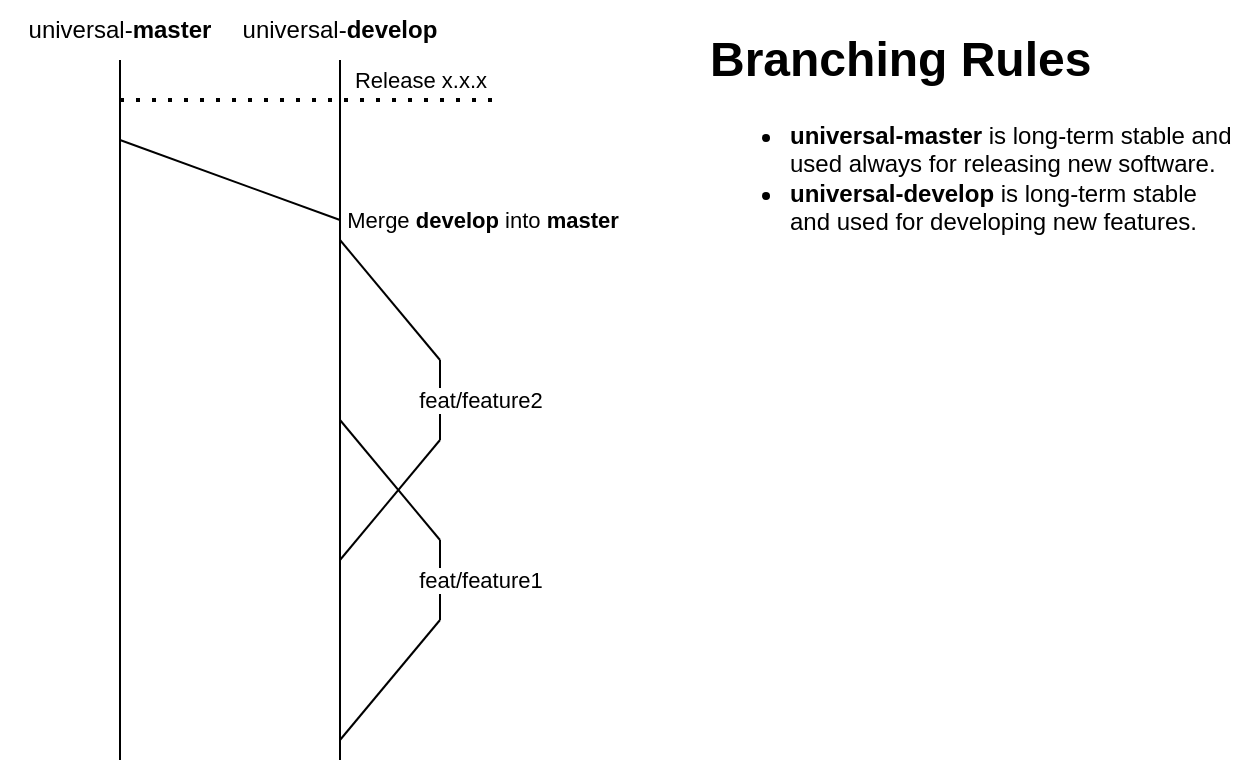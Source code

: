 <mxfile version="17.2.4" type="github">
  <diagram id="1vc_cR2REffOlXkusepg" name="Page-1">
    <mxGraphModel dx="1141" dy="547" grid="1" gridSize="10" guides="1" tooltips="1" connect="1" arrows="1" fold="1" page="1" pageScale="1" pageWidth="850" pageHeight="1100" math="0" shadow="0">
      <root>
        <mxCell id="0" />
        <mxCell id="1" parent="0" />
        <mxCell id="qFK5dzPU55VRSauhpOOJ-1" value="" style="endArrow=none;html=1;rounded=0;" edge="1" parent="1">
          <mxGeometry width="50" height="50" relative="1" as="geometry">
            <mxPoint x="140" y="560" as="sourcePoint" />
            <mxPoint x="140" y="210" as="targetPoint" />
          </mxGeometry>
        </mxCell>
        <mxCell id="qFK5dzPU55VRSauhpOOJ-2" value="universal-&lt;b&gt;master&lt;/b&gt;" style="text;html=1;strokeColor=none;fillColor=none;align=center;verticalAlign=middle;whiteSpace=wrap;rounded=0;" vertex="1" parent="1">
          <mxGeometry x="80" y="180" width="120" height="30" as="geometry" />
        </mxCell>
        <mxCell id="qFK5dzPU55VRSauhpOOJ-3" value="" style="endArrow=none;html=1;rounded=0;" edge="1" parent="1">
          <mxGeometry width="50" height="50" relative="1" as="geometry">
            <mxPoint x="250" y="560" as="sourcePoint" />
            <mxPoint x="250" y="210" as="targetPoint" />
          </mxGeometry>
        </mxCell>
        <mxCell id="qFK5dzPU55VRSauhpOOJ-4" value="universal-&lt;b&gt;develop&lt;br&gt;&lt;/b&gt;" style="text;html=1;strokeColor=none;fillColor=none;align=center;verticalAlign=middle;whiteSpace=wrap;rounded=0;" vertex="1" parent="1">
          <mxGeometry x="190" y="180" width="120" height="30" as="geometry" />
        </mxCell>
        <mxCell id="qFK5dzPU55VRSauhpOOJ-5" value="" style="endArrow=none;html=1;rounded=0;" edge="1" parent="1">
          <mxGeometry x="0.049" y="-18" width="50" height="50" relative="1" as="geometry">
            <mxPoint x="250" y="550" as="sourcePoint" />
            <mxPoint x="300" y="490" as="targetPoint" />
            <mxPoint as="offset" />
          </mxGeometry>
        </mxCell>
        <mxCell id="qFK5dzPU55VRSauhpOOJ-6" value="feat/feature1" style="endArrow=none;html=1;rounded=0;" edge="1" parent="1">
          <mxGeometry y="-20" width="50" height="50" relative="1" as="geometry">
            <mxPoint x="300" y="490" as="sourcePoint" />
            <mxPoint x="300" y="450" as="targetPoint" />
            <mxPoint as="offset" />
          </mxGeometry>
        </mxCell>
        <mxCell id="qFK5dzPU55VRSauhpOOJ-7" value="" style="endArrow=none;html=1;rounded=0;" edge="1" parent="1">
          <mxGeometry x="-0.377" y="-33" width="50" height="50" relative="1" as="geometry">
            <mxPoint x="300" y="450" as="sourcePoint" />
            <mxPoint x="250" y="390" as="targetPoint" />
            <mxPoint as="offset" />
          </mxGeometry>
        </mxCell>
        <mxCell id="qFK5dzPU55VRSauhpOOJ-11" value="" style="endArrow=none;html=1;rounded=0;" edge="1" parent="1">
          <mxGeometry x="0.049" y="-18" width="50" height="50" relative="1" as="geometry">
            <mxPoint x="250" y="460" as="sourcePoint" />
            <mxPoint x="300" y="400" as="targetPoint" />
            <mxPoint as="offset" />
          </mxGeometry>
        </mxCell>
        <mxCell id="qFK5dzPU55VRSauhpOOJ-12" value="feat/feature2" style="endArrow=none;html=1;rounded=0;" edge="1" parent="1">
          <mxGeometry y="-20" width="50" height="50" relative="1" as="geometry">
            <mxPoint x="300" y="400" as="sourcePoint" />
            <mxPoint x="300" y="360" as="targetPoint" />
            <mxPoint as="offset" />
          </mxGeometry>
        </mxCell>
        <mxCell id="qFK5dzPU55VRSauhpOOJ-13" value="" style="endArrow=none;html=1;rounded=0;" edge="1" parent="1">
          <mxGeometry x="-0.377" y="-33" width="50" height="50" relative="1" as="geometry">
            <mxPoint x="300" y="360" as="sourcePoint" />
            <mxPoint x="250" y="300" as="targetPoint" />
            <mxPoint as="offset" />
          </mxGeometry>
        </mxCell>
        <mxCell id="qFK5dzPU55VRSauhpOOJ-15" value="Release x.x.x" style="endArrow=none;dashed=1;html=1;dashPattern=1 3;strokeWidth=2;rounded=0;" edge="1" parent="1">
          <mxGeometry x="0.579" y="10" width="50" height="50" relative="1" as="geometry">
            <mxPoint x="140" y="230" as="sourcePoint" />
            <mxPoint x="330" y="230" as="targetPoint" />
            <mxPoint as="offset" />
          </mxGeometry>
        </mxCell>
        <mxCell id="qFK5dzPU55VRSauhpOOJ-16" value="" style="endArrow=none;html=1;rounded=0;" edge="1" parent="1">
          <mxGeometry width="50" height="50" relative="1" as="geometry">
            <mxPoint x="140" y="250" as="sourcePoint" />
            <mxPoint x="250" y="290" as="targetPoint" />
          </mxGeometry>
        </mxCell>
        <mxCell id="qFK5dzPU55VRSauhpOOJ-17" value="Merge &lt;b&gt;develop&lt;/b&gt; into &lt;b&gt;master&lt;/b&gt;" style="edgeLabel;html=1;align=center;verticalAlign=middle;resizable=0;points=[];" vertex="1" connectable="0" parent="qFK5dzPU55VRSauhpOOJ-16">
          <mxGeometry x="0.142" y="-2" relative="1" as="geometry">
            <mxPoint x="118" y="15" as="offset" />
          </mxGeometry>
        </mxCell>
        <mxCell id="qFK5dzPU55VRSauhpOOJ-18" value="&lt;h1&gt;Branching Rules&lt;/h1&gt;&lt;p&gt;&lt;/p&gt;&lt;ul&gt;&lt;li&gt;&lt;b&gt;universal-master&lt;/b&gt; is long-term stable and used always for releasing new software.&lt;/li&gt;&lt;li&gt;&lt;b&gt;universal-develop&lt;/b&gt; is long-term stable and used for developing new features.&lt;/li&gt;&lt;/ul&gt;&lt;p&gt;&lt;/p&gt;" style="text;html=1;strokeColor=none;fillColor=none;spacing=5;spacingTop=-20;whiteSpace=wrap;overflow=hidden;rounded=0;" vertex="1" parent="1">
          <mxGeometry x="430" y="190" width="270" height="330" as="geometry" />
        </mxCell>
      </root>
    </mxGraphModel>
  </diagram>
</mxfile>
